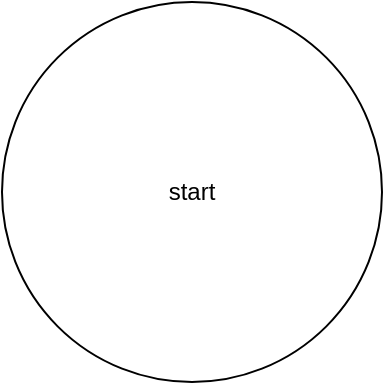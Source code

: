 <mxfile>
    <diagram id="TlUMK4Z6WUxWlUQfnoWK" name="第 1 页">
        <mxGraphModel dx="956" dy="719" grid="1" gridSize="10" guides="1" tooltips="1" connect="1" arrows="1" fold="1" page="1" pageScale="1" pageWidth="827" pageHeight="1169" math="0" shadow="0">
            <root>
                <mxCell id="0"/>
                <mxCell id="1" parent="0"/>
                <mxCell id="2" value="start&lt;br&gt;" style="ellipse;whiteSpace=wrap;html=1;aspect=fixed;" vertex="1" parent="1">
                    <mxGeometry x="60" y="240" width="190" height="190" as="geometry"/>
                </mxCell>
            </root>
        </mxGraphModel>
    </diagram>
</mxfile>